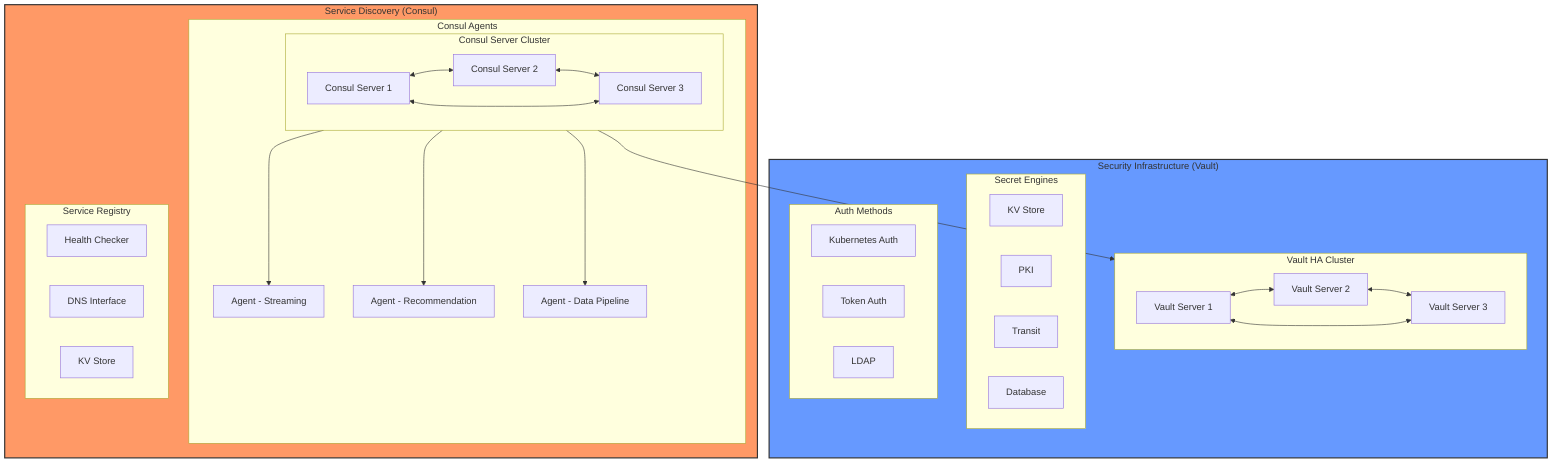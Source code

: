 flowchart TB
    subgraph ServiceDiscovery["Service Discovery (Consul)"]
        direction TB
        
        subgraph ConsulCluster["Consul Server Cluster"]
            consul1["Consul Server 1"]
            consul2["Consul Server 2"]
            consul3["Consul Server 3"]
            
            consul1 <--> consul2
            consul2 <--> consul3
            consul3 <--> consul1
        end
        
        subgraph ConsulAgents["Consul Agents"]
            agent1["Agent - Streaming"]
            agent2["Agent - Recommendation"]
            agent3["Agent - Data Pipeline"]
            
            ConsulCluster --> agent1
            ConsulCluster --> agent2
            ConsulCluster --> agent3
        end

        subgraph ServiceRegistry["Service Registry"]
            healthCheck["Health Checker"]
            dnsInterface["DNS Interface"]
            kvStore["KV Store"]
        end
    end

    subgraph SecurityInfra["Security Infrastructure (Vault)"]
        direction TB
        
        subgraph VaultCluster["Vault HA Cluster"]
            vault1["Vault Server 1"]
            vault2["Vault Server 2"]
            vault3["Vault Server 3"]
            
            vault1 <--> vault2
            vault2 <--> vault3
            vault3 <--> vault1
        end
        
        subgraph SecretEngines["Secret Engines"]
            kv["KV Store"]
            pki["PKI"]
            transit["Transit"]
            db["Database"]
        end
        
        subgraph AuthMethods["Auth Methods"]
            k8sAuth["Kubernetes Auth"]
            tokenAuth["Token Auth"]
            ldapAuth["LDAP"]
        end
    end

    ConsulCluster --> VaultCluster
    
    style ServiceDiscovery fill:#f96,stroke:#333,stroke-width:2px
    style SecurityInfra fill:#69f,stroke:#333,stroke-width:2px